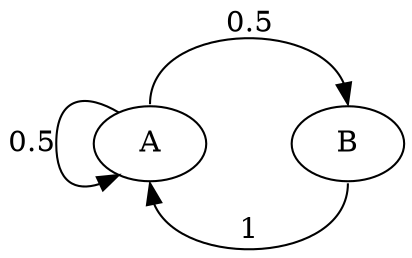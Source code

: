 digraph G{
#node[nodesep=2.0]
{rank=same A B};
A:nw -> A:sw[label="0.5"];
A:n -> B:n[label="0.5"];
B:s -> A:s[label="1"];
}
